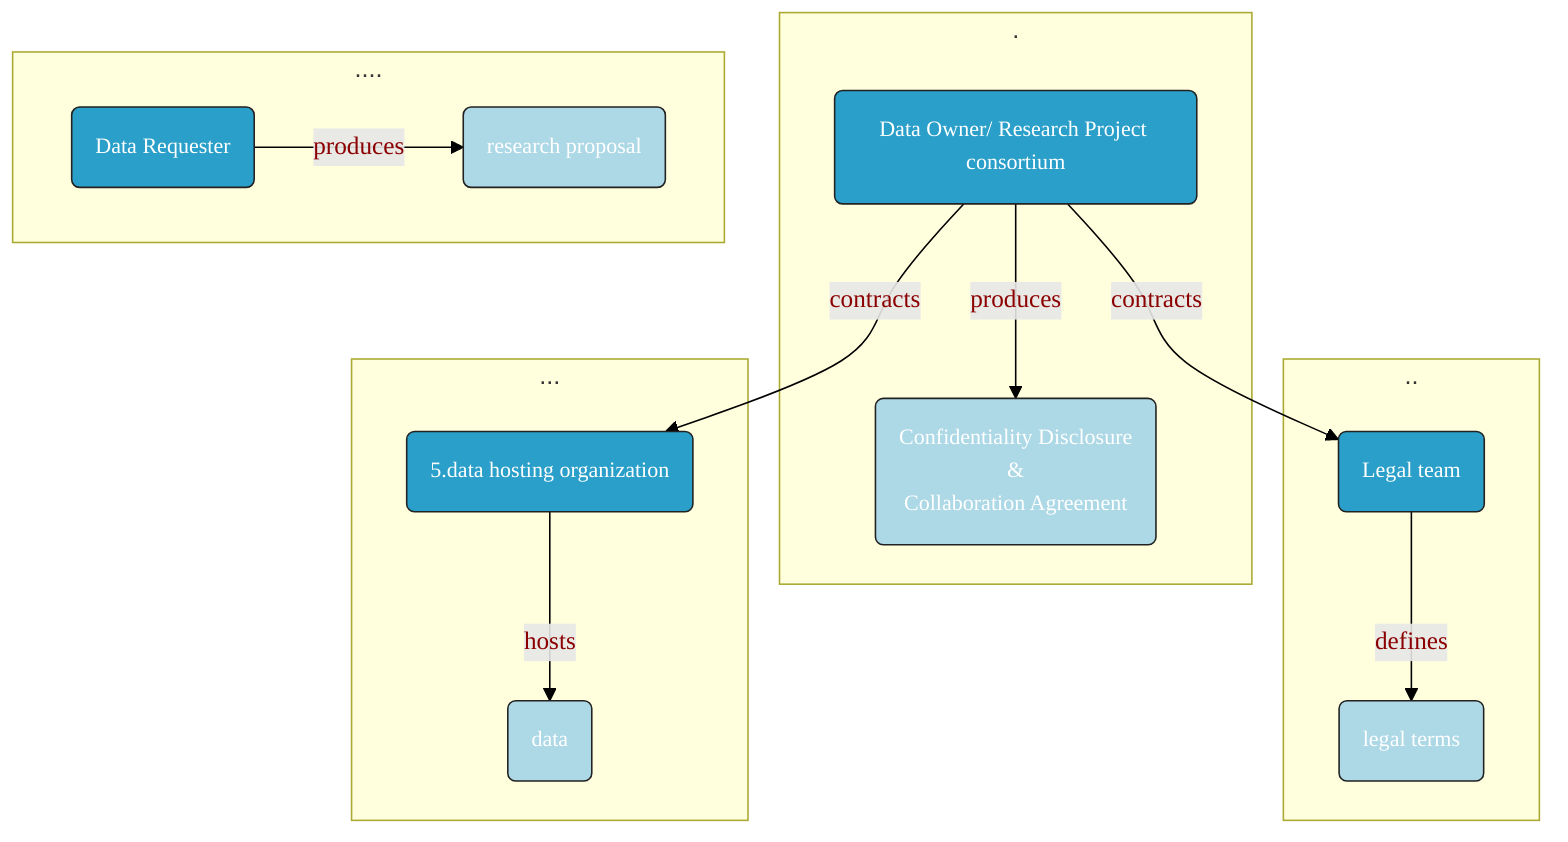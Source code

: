 graph TD

subgraph .
  A00(Data Owner/ Research Project consortium):::box1 -->|produces|A11(Confidentiality Disclosure <br> & <br> Collaboration Agreement):::box2
end

subgraph ..
 LT(Legal team):::box1 -->|defines|Terms(legal terms):::box2
end

A00-->|contracts|LT
A00 -->|contracts|DH
subgraph ...
  DH(5.data hosting organization):::box1 -->|hosts|Data(data):::box2
end


subgraph ....
  A0(Data Requester):::box1
  A0 -->|produces|A1(research proposal):::box2
end

classDef box1 font-family:avenir,font-size:14px,fill:#2a9fc9,stroke:#222,color:#fff,stroke-width:1px
classDef box2 font-family:avenir,font-size:14px,fill:lightblue,stroke:#222,color:#fff,stroke-width:1px

linkStyle 0,1,2,3,4,5 font-family:avenir,stroke:black,stroke-width:1px,color:darkred